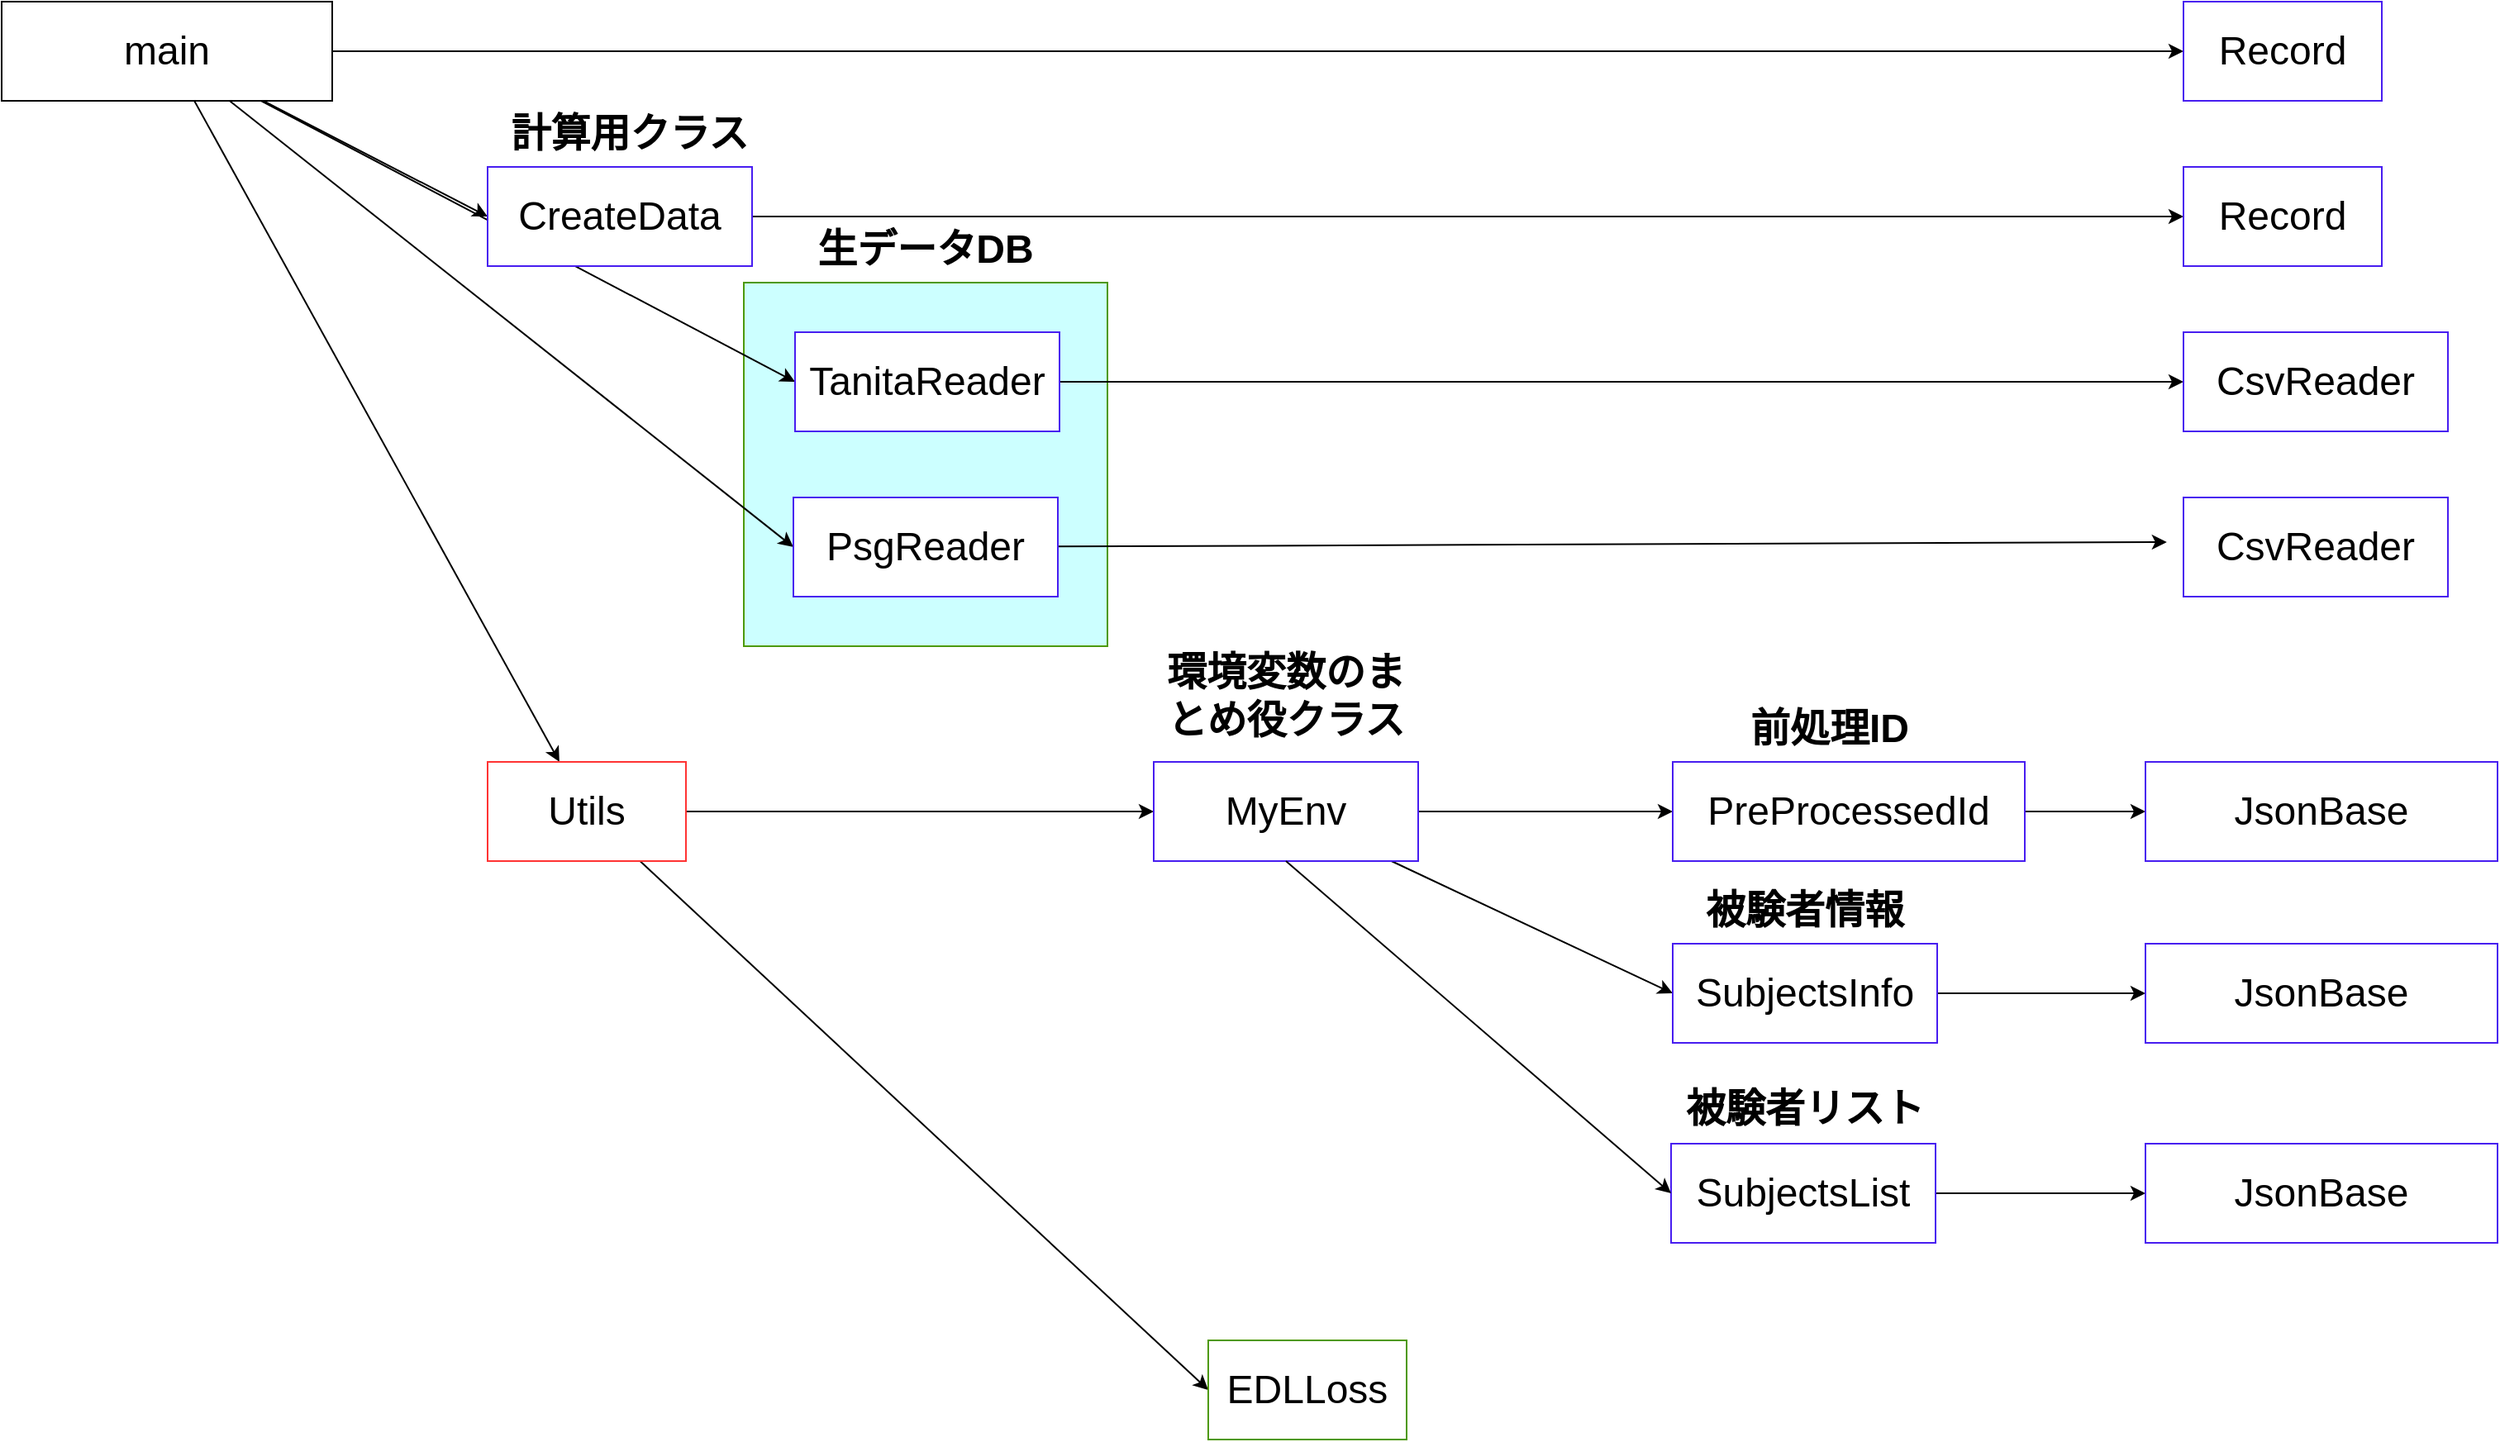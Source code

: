 <mxfile>
    <diagram id="a3Z1hUzWVi3pyYLWjagQ" name="main.py">
        <mxGraphModel dx="1352" dy="2284" grid="1" gridSize="10" guides="1" tooltips="1" connect="1" arrows="1" fold="1" page="1" pageScale="1" pageWidth="827" pageHeight="1169" math="0" shadow="0">
            <root>
                <mxCell id="0"/>
                <mxCell id="1" parent="0"/>
                <mxCell id="AUpD47XypBmifX9CMHxU-46" value="" style="whiteSpace=wrap;html=1;aspect=fixed;strokeColor=#4D9900;fillColor=#CCFFFF;" vertex="1" parent="1">
                    <mxGeometry x="489" y="250" width="220" height="220" as="geometry"/>
                </mxCell>
                <mxCell id="4" value="" style="edgeStyle=none;html=1;" edge="1" parent="1" source="2" target="3">
                    <mxGeometry relative="1" as="geometry"/>
                </mxCell>
                <mxCell id="8" value="" style="edgeStyle=none;html=1;entryX=0;entryY=0.5;entryDx=0;entryDy=0;" edge="1" parent="1" source="2" target="7">
                    <mxGeometry relative="1" as="geometry"/>
                </mxCell>
                <mxCell id="10" value="" style="edgeStyle=none;html=1;entryX=0;entryY=0.5;entryDx=0;entryDy=0;" edge="1" parent="1" source="2" target="9">
                    <mxGeometry relative="1" as="geometry"/>
                </mxCell>
                <mxCell id="12" value="" style="edgeStyle=none;html=1;entryX=0;entryY=0.5;entryDx=0;entryDy=0;" edge="1" parent="1" source="2" target="11">
                    <mxGeometry relative="1" as="geometry"/>
                </mxCell>
                <mxCell id="14" style="edgeStyle=none;html=1;entryX=0;entryY=0.5;entryDx=0;entryDy=0;" edge="1" parent="1" source="2" target="13">
                    <mxGeometry relative="1" as="geometry"/>
                </mxCell>
                <mxCell id="2" value="&lt;span style=&quot;font-size: 24px&quot;&gt;main&lt;/span&gt;" style="whiteSpace=wrap;html=1;" parent="1" vertex="1">
                    <mxGeometry x="40" y="80" width="200" height="60" as="geometry"/>
                </mxCell>
                <mxCell id="AUpD47XypBmifX9CMHxU-43" style="edgeStyle=none;html=1;exitX=1;exitY=0.5;exitDx=0;exitDy=0;entryX=0;entryY=0.5;entryDx=0;entryDy=0;" edge="1" parent="1" source="3" target="AUpD47XypBmifX9CMHxU-18">
                    <mxGeometry relative="1" as="geometry">
                        <mxPoint x="750.0" y="570" as="targetPoint"/>
                    </mxGeometry>
                </mxCell>
                <mxCell id="AUpD47XypBmifX9CMHxU-44" style="edgeStyle=none;html=1;entryX=0;entryY=0.5;entryDx=0;entryDy=0;" edge="1" parent="1" source="3" target="AUpD47XypBmifX9CMHxU-40">
                    <mxGeometry relative="1" as="geometry"/>
                </mxCell>
                <mxCell id="3" value="&lt;font style=&quot;font-size: 24px&quot;&gt;Utils&lt;/font&gt;" style="whiteSpace=wrap;html=1;strokeColor=#FF3333;" vertex="1" parent="1">
                    <mxGeometry x="334" y="540" width="120" height="60" as="geometry"/>
                </mxCell>
                <mxCell id="AUpD47XypBmifX9CMHxU-35" value="" style="edgeStyle=none;html=1;" edge="1" parent="1" source="7" target="AUpD47XypBmifX9CMHxU-34">
                    <mxGeometry relative="1" as="geometry"/>
                </mxCell>
                <mxCell id="7" value="&lt;font style=&quot;font-size: 24px&quot;&gt;CreateData&lt;/font&gt;" style="whiteSpace=wrap;html=1;strokeColor=#471DF0;" vertex="1" parent="1">
                    <mxGeometry x="334" y="180" width="160" height="60" as="geometry"/>
                </mxCell>
                <mxCell id="AUpD47XypBmifX9CMHxU-37" style="edgeStyle=none;html=1;entryX=0;entryY=0.5;entryDx=0;entryDy=0;" edge="1" parent="1" source="9" target="AUpD47XypBmifX9CMHxU-36">
                    <mxGeometry relative="1" as="geometry"/>
                </mxCell>
                <mxCell id="9" value="&lt;font style=&quot;font-size: 24px&quot;&gt;TanitaReader&lt;/font&gt;" style="whiteSpace=wrap;html=1;strokeColor=#471DF0;" vertex="1" parent="1">
                    <mxGeometry x="520" y="280" width="160" height="60" as="geometry"/>
                </mxCell>
                <mxCell id="AUpD47XypBmifX9CMHxU-39" style="edgeStyle=none;html=1;entryX=-0.063;entryY=0.45;entryDx=0;entryDy=0;entryPerimeter=0;" edge="1" parent="1" source="11" target="AUpD47XypBmifX9CMHxU-38">
                    <mxGeometry relative="1" as="geometry"/>
                </mxCell>
                <mxCell id="11" value="&lt;font style=&quot;font-size: 24px&quot;&gt;PsgReader&lt;/font&gt;" style="whiteSpace=wrap;html=1;strokeColor=#471DF0;" vertex="1" parent="1">
                    <mxGeometry x="519" y="380" width="160" height="60" as="geometry"/>
                </mxCell>
                <mxCell id="13" value="&lt;font style=&quot;font-size: 24px&quot;&gt;Record&lt;/font&gt;" style="whiteSpace=wrap;html=1;strokeColor=#471DF0;" vertex="1" parent="1">
                    <mxGeometry x="1360" y="80" width="120" height="60" as="geometry"/>
                </mxCell>
                <mxCell id="AUpD47XypBmifX9CMHxU-26" style="edgeStyle=none;html=1;entryX=0;entryY=0.5;entryDx=0;entryDy=0;" edge="1" parent="1" source="AUpD47XypBmifX9CMHxU-18" target="AUpD47XypBmifX9CMHxU-24">
                    <mxGeometry relative="1" as="geometry"/>
                </mxCell>
                <mxCell id="AUpD47XypBmifX9CMHxU-27" style="edgeStyle=none;html=1;entryX=0;entryY=0.5;entryDx=0;entryDy=0;" edge="1" parent="1" source="AUpD47XypBmifX9CMHxU-18" target="AUpD47XypBmifX9CMHxU-25">
                    <mxGeometry relative="1" as="geometry"/>
                </mxCell>
                <mxCell id="AUpD47XypBmifX9CMHxU-18" value="&lt;font style=&quot;font-size: 24px&quot;&gt;MyEnv&lt;/font&gt;" style="whiteSpace=wrap;html=1;strokeColor=#471DF0;" vertex="1" parent="1">
                    <mxGeometry x="737" y="540" width="160" height="60" as="geometry"/>
                </mxCell>
                <mxCell id="AUpD47XypBmifX9CMHxU-33" style="edgeStyle=none;html=1;entryX=0;entryY=0.5;entryDx=0;entryDy=0;" edge="1" parent="1" source="AUpD47XypBmifX9CMHxU-19" target="AUpD47XypBmifX9CMHxU-32">
                    <mxGeometry relative="1" as="geometry"/>
                </mxCell>
                <mxCell id="AUpD47XypBmifX9CMHxU-19" value="&lt;font style=&quot;font-size: 24px&quot;&gt;SubjectsList&lt;/font&gt;" style="whiteSpace=wrap;html=1;strokeColor=#471DF0;" vertex="1" parent="1">
                    <mxGeometry x="1050" y="771" width="160" height="60" as="geometry"/>
                </mxCell>
                <mxCell id="AUpD47XypBmifX9CMHxU-22" style="edgeStyle=none;html=1;entryX=0;entryY=0.5;entryDx=0;entryDy=0;exitX=0.5;exitY=1;exitDx=0;exitDy=0;" edge="1" parent="1" source="AUpD47XypBmifX9CMHxU-18" target="AUpD47XypBmifX9CMHxU-19">
                    <mxGeometry relative="1" as="geometry">
                        <mxPoint x="500" y="-215" as="sourcePoint"/>
                        <mxPoint x="610" y="-305" as="targetPoint"/>
                    </mxGeometry>
                </mxCell>
                <mxCell id="AUpD47XypBmifX9CMHxU-29" style="edgeStyle=none;html=1;entryX=0;entryY=0.5;entryDx=0;entryDy=0;" edge="1" parent="1" source="AUpD47XypBmifX9CMHxU-24" target="AUpD47XypBmifX9CMHxU-28">
                    <mxGeometry relative="1" as="geometry"/>
                </mxCell>
                <mxCell id="AUpD47XypBmifX9CMHxU-24" value="&lt;font style=&quot;font-size: 24px&quot;&gt;PreProcessedId&lt;/font&gt;" style="whiteSpace=wrap;html=1;strokeColor=#471DF0;" vertex="1" parent="1">
                    <mxGeometry x="1051" y="540" width="213" height="60" as="geometry"/>
                </mxCell>
                <mxCell id="AUpD47XypBmifX9CMHxU-31" style="edgeStyle=none;html=1;entryX=0;entryY=0.5;entryDx=0;entryDy=0;" edge="1" parent="1" source="AUpD47XypBmifX9CMHxU-25" target="AUpD47XypBmifX9CMHxU-30">
                    <mxGeometry relative="1" as="geometry"/>
                </mxCell>
                <mxCell id="AUpD47XypBmifX9CMHxU-25" value="&lt;font style=&quot;font-size: 24px&quot;&gt;SubjectsInfo&lt;/font&gt;" style="whiteSpace=wrap;html=1;strokeColor=#471DF0;" vertex="1" parent="1">
                    <mxGeometry x="1051" y="650" width="160" height="60" as="geometry"/>
                </mxCell>
                <mxCell id="AUpD47XypBmifX9CMHxU-28" value="&lt;span style=&quot;font-size: 24px&quot;&gt;JsonBase&lt;/span&gt;" style="whiteSpace=wrap;html=1;strokeColor=#471DF0;" vertex="1" parent="1">
                    <mxGeometry x="1337" y="540" width="213" height="60" as="geometry"/>
                </mxCell>
                <mxCell id="AUpD47XypBmifX9CMHxU-30" value="&lt;span style=&quot;font-size: 24px&quot;&gt;JsonBase&lt;/span&gt;" style="whiteSpace=wrap;html=1;strokeColor=#471DF0;" vertex="1" parent="1">
                    <mxGeometry x="1337" y="650" width="213" height="60" as="geometry"/>
                </mxCell>
                <mxCell id="AUpD47XypBmifX9CMHxU-32" value="&lt;span style=&quot;font-size: 24px&quot;&gt;JsonBase&lt;/span&gt;" style="whiteSpace=wrap;html=1;strokeColor=#471DF0;" vertex="1" parent="1">
                    <mxGeometry x="1337" y="771" width="213" height="60" as="geometry"/>
                </mxCell>
                <mxCell id="AUpD47XypBmifX9CMHxU-34" value="&lt;font style=&quot;font-size: 24px&quot;&gt;Record&lt;/font&gt;" style="whiteSpace=wrap;html=1;strokeColor=#471DF0;" vertex="1" parent="1">
                    <mxGeometry x="1360" y="180" width="120" height="60" as="geometry"/>
                </mxCell>
                <mxCell id="AUpD47XypBmifX9CMHxU-36" value="&lt;span style=&quot;font-size: 24px&quot;&gt;CsvReader&lt;/span&gt;" style="whiteSpace=wrap;html=1;strokeColor=#471DF0;" vertex="1" parent="1">
                    <mxGeometry x="1360" y="280" width="160" height="60" as="geometry"/>
                </mxCell>
                <mxCell id="AUpD47XypBmifX9CMHxU-38" value="&lt;span style=&quot;font-size: 24px&quot;&gt;CsvReader&lt;/span&gt;" style="whiteSpace=wrap;html=1;strokeColor=#471DF0;" vertex="1" parent="1">
                    <mxGeometry x="1360" y="380" width="160" height="60" as="geometry"/>
                </mxCell>
                <mxCell id="AUpD47XypBmifX9CMHxU-40" value="&lt;font style=&quot;font-size: 24px&quot;&gt;EDLLoss&lt;/font&gt;" style="whiteSpace=wrap;html=1;strokeColor=#4D9900;" vertex="1" parent="1">
                    <mxGeometry x="770" y="890" width="120" height="60" as="geometry"/>
                </mxCell>
                <mxCell id="AUpD47XypBmifX9CMHxU-48" value="&lt;font style=&quot;font-size: 24px&quot;&gt;計算用クラス&lt;/font&gt;" style="text;html=1;strokeColor=none;fillColor=none;align=center;verticalAlign=middle;whiteSpace=wrap;rounded=0;fontStyle=1;shadow=0;" vertex="1" parent="1">
                    <mxGeometry x="340" y="150" width="160" height="20" as="geometry"/>
                </mxCell>
                <mxCell id="AUpD47XypBmifX9CMHxU-49" value="&lt;span style=&quot;font-size: 24px&quot;&gt;前処理ID&lt;/span&gt;" style="text;html=1;strokeColor=none;fillColor=none;align=center;verticalAlign=middle;whiteSpace=wrap;rounded=0;fontStyle=1;shadow=0;" vertex="1" parent="1">
                    <mxGeometry x="1081" y="510" width="130" height="20" as="geometry"/>
                </mxCell>
                <mxCell id="AUpD47XypBmifX9CMHxU-50" value="&lt;span style=&quot;font-size: 24px&quot;&gt;被験者情報&lt;/span&gt;" style="text;html=1;strokeColor=none;fillColor=none;align=center;verticalAlign=middle;whiteSpace=wrap;rounded=0;fontStyle=1;shadow=0;" vertex="1" parent="1">
                    <mxGeometry x="1066" y="620" width="130" height="20" as="geometry"/>
                </mxCell>
                <mxCell id="AUpD47XypBmifX9CMHxU-51" value="&lt;span style=&quot;font-size: 24px&quot;&gt;被験者リスト&lt;/span&gt;" style="text;html=1;strokeColor=none;fillColor=none;align=center;verticalAlign=middle;whiteSpace=wrap;rounded=0;fontStyle=1;shadow=0;" vertex="1" parent="1">
                    <mxGeometry x="1052" y="740" width="158" height="20" as="geometry"/>
                </mxCell>
                <mxCell id="AUpD47XypBmifX9CMHxU-52" value="&lt;span style=&quot;font-size: 24px&quot;&gt;生データDB&lt;/span&gt;" style="text;html=1;strokeColor=none;fillColor=none;align=center;verticalAlign=middle;whiteSpace=wrap;rounded=0;fontStyle=1;shadow=0;" vertex="1" parent="1">
                    <mxGeometry x="519" y="220" width="160" height="20" as="geometry"/>
                </mxCell>
                <mxCell id="AUpD47XypBmifX9CMHxU-53" value="&lt;span style=&quot;font-size: 24px&quot;&gt;環境変数のまとめ役クラス&lt;/span&gt;" style="text;html=1;strokeColor=none;fillColor=none;align=center;verticalAlign=middle;whiteSpace=wrap;rounded=0;fontStyle=1;shadow=0;" vertex="1" parent="1">
                    <mxGeometry x="737" y="490" width="160" height="20" as="geometry"/>
                </mxCell>
            </root>
        </mxGraphModel>
    </diagram>
    <diagram id="_7pM91X0fTgGhlXSNqJX" name="file_reader.py">
        <mxGraphModel grid="1" gridSize="10" guides="1" tooltips="1" connect="1" arrows="1" page="1" fold="1" pageScale="1" pageWidth="827" pageHeight="1169" math="0" shadow="0">
            <root>
                <mxCell id="yxW6XGN9_NuxuU0Cntv0-0"/>
                <mxCell id="yxW6XGN9_NuxuU0Cntv0-1" parent="yxW6XGN9_NuxuU0Cntv0-0"/>
                <mxCell id="lTqskUEG2Odb98-K1tpn-7" style="edgeStyle=none;html=1;entryX=0;entryY=0.5;entryDx=0;entryDy=0;" parent="yxW6XGN9_NuxuU0Cntv0-1" source="lTqskUEG2Odb98-K1tpn-0" target="lTqskUEG2Odb98-K1tpn-3" edge="1">
                    <mxGeometry relative="1" as="geometry"/>
                </mxCell>
                <mxCell id="lTqskUEG2Odb98-K1tpn-8" style="edgeStyle=none;html=1;entryX=0;entryY=0.5;entryDx=0;entryDy=0;" parent="yxW6XGN9_NuxuU0Cntv0-1" source="lTqskUEG2Odb98-K1tpn-0" target="lTqskUEG2Odb98-K1tpn-4" edge="1">
                    <mxGeometry relative="1" as="geometry"/>
                </mxCell>
                <mxCell id="lTqskUEG2Odb98-K1tpn-10" style="edgeStyle=none;html=1;entryX=0;entryY=0.5;entryDx=0;entryDy=0;" parent="yxW6XGN9_NuxuU0Cntv0-1" source="lTqskUEG2Odb98-K1tpn-0" target="lTqskUEG2Odb98-K1tpn-6" edge="1">
                    <mxGeometry relative="1" as="geometry"/>
                </mxCell>
                <mxCell id="lTqskUEG2Odb98-K1tpn-0" value="&lt;font style=&quot;font-size: 24px&quot;&gt;FileReader&lt;/font&gt;" style="whiteSpace=wrap;html=1;strokeColor=#471DF0;" parent="yxW6XGN9_NuxuU0Cntv0-1" vertex="1">
                    <mxGeometry x="70" y="160" width="160" height="60" as="geometry"/>
                </mxCell>
                <mxCell id="lTqskUEG2Odb98-K1tpn-3" value="&lt;font style=&quot;font-size: 24px&quot;&gt;PyColor&lt;/font&gt;" style="whiteSpace=wrap;html=1;strokeColor=#F00000;" parent="yxW6XGN9_NuxuU0Cntv0-1" vertex="1">
                    <mxGeometry x="360" y="160" width="160" height="60" as="geometry"/>
                </mxCell>
                <mxCell id="lTqskUEG2Odb98-K1tpn-4" value="&lt;font style=&quot;font-size: 24px&quot;&gt;MyEnv&lt;/font&gt;" style="whiteSpace=wrap;html=1;strokeColor=#471DF0;" parent="yxW6XGN9_NuxuU0Cntv0-1" vertex="1">
                    <mxGeometry x="360" y="260" width="160" height="60" as="geometry"/>
                </mxCell>
                <mxCell id="lTqskUEG2Odb98-K1tpn-6" value="&lt;font style=&quot;font-size: 24px&quot;&gt;SubjectsList&lt;/font&gt;" style="whiteSpace=wrap;html=1;strokeColor=#471DF0;" parent="yxW6XGN9_NuxuU0Cntv0-1" vertex="1">
                    <mxGeometry x="360" y="460" width="160" height="60" as="geometry"/>
                </mxCell>
            </root>
        </mxGraphModel>
    </diagram>
    <diagram id="f8VsO0X_1ldOzxEcWSLS" name="create_data.py">
        <mxGraphModel grid="1" gridSize="10" guides="1" tooltips="1" connect="1" arrows="1" page="1" fold="1" pageScale="1" pageWidth="827" pageHeight="1169" math="0" shadow="0">
            <root>
                <mxCell id="618wIF05FPYHdyx7DfFb-0"/>
                <mxCell id="618wIF05FPYHdyx7DfFb-1" parent="618wIF05FPYHdyx7DfFb-0"/>
                <mxCell id="63wxGP62mSgXJ2xYexQ--3" style="edgeStyle=none;html=1;exitX=1;exitY=0.5;exitDx=0;exitDy=0;entryX=0;entryY=0.5;entryDx=0;entryDy=0;" parent="618wIF05FPYHdyx7DfFb-1" source="63wxGP62mSgXJ2xYexQ--0" target="63wxGP62mSgXJ2xYexQ--1" edge="1">
                    <mxGeometry relative="1" as="geometry"/>
                </mxCell>
                <mxCell id="63wxGP62mSgXJ2xYexQ--4" style="edgeStyle=none;html=1;entryX=0;entryY=0.5;entryDx=0;entryDy=0;" parent="618wIF05FPYHdyx7DfFb-1" source="63wxGP62mSgXJ2xYexQ--0" target="63wxGP62mSgXJ2xYexQ--2" edge="1">
                    <mxGeometry relative="1" as="geometry"/>
                </mxCell>
                <mxCell id="63wxGP62mSgXJ2xYexQ--0" value="&lt;font style=&quot;font-size: 24px&quot;&gt;CreateData&lt;/font&gt;" style="whiteSpace=wrap;html=1;strokeColor=#471DF0;" parent="618wIF05FPYHdyx7DfFb-1" vertex="1">
                    <mxGeometry x="50" y="200" width="160" height="60" as="geometry"/>
                </mxCell>
                <mxCell id="63wxGP62mSgXJ2xYexQ--1" value="&lt;font style=&quot;font-size: 24px&quot;&gt;PyColor&lt;/font&gt;" style="whiteSpace=wrap;html=1;strokeColor=#471DF0;" parent="618wIF05FPYHdyx7DfFb-1" vertex="1">
                    <mxGeometry x="320" y="200" width="160" height="60" as="geometry"/>
                </mxCell>
                <mxCell id="63wxGP62mSgXJ2xYexQ--2" value="&lt;font style=&quot;font-size: 24px&quot;&gt;Record&lt;/font&gt;" style="whiteSpace=wrap;html=1;strokeColor=#471DF0;" parent="618wIF05FPYHdyx7DfFb-1" vertex="1">
                    <mxGeometry x="320" y="360" width="160" height="60" as="geometry"/>
                </mxCell>
            </root>
        </mxGraphModel>
    </diagram>
    <diagram id="Nijd-4LXBQbkCm6nAtt3" name="tanita_reader.py">
        <mxGraphModel grid="1" gridSize="10" guides="1" tooltips="1" connect="1" arrows="1" page="1" fold="1" pageScale="1" pageWidth="827" pageHeight="1169" math="0" shadow="0">
            <root>
                <mxCell id="Kwu-jUBfEeqWK2sHgqEG-0"/>
                <mxCell id="Kwu-jUBfEeqWK2sHgqEG-1" parent="Kwu-jUBfEeqWK2sHgqEG-0"/>
            </root>
        </mxGraphModel>
    </diagram>
</mxfile>
